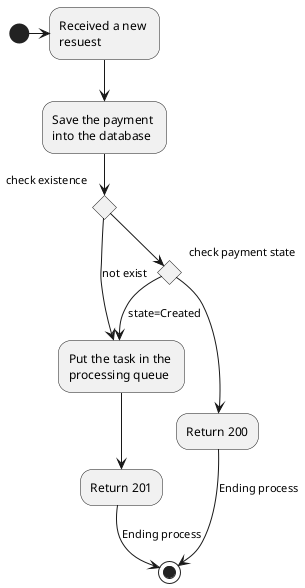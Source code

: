 @startuml

(*) -right-> "Received a new \nresuest"
--> "Save the payment \ninto the database"
If "check existence" then
--> [not exist] "Put the task in the \nprocessing queue"
--> "Return 201"
-->[Ending process] (*)
else
--> If "check payment state" then
--> [state=Created]"Put the task in the \nprocessing queue"
else
--> "Return 200"
-->[Ending process] (*)
Endif

Endif

@enduml
